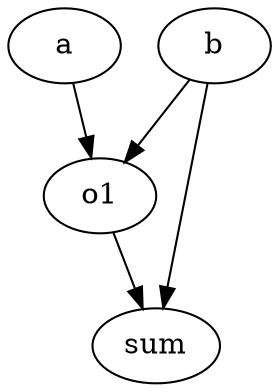 strict digraph "" {
	a	[complexity=6,
		importance=0.375932627418,
		rank=0.062655437903];
	o1	[complexity=3,
		importance=0.280457795845,
		rank=0.0934859319483];
	a -> o1;
	sum	[complexity=0,
		importance=0.145201503696,
		rank=0.0];
	b	[complexity=6,
		importance=0.375932627418,
		rank=0.062655437903];
	b -> sum;
	b -> o1;
	o1 -> sum;
}
